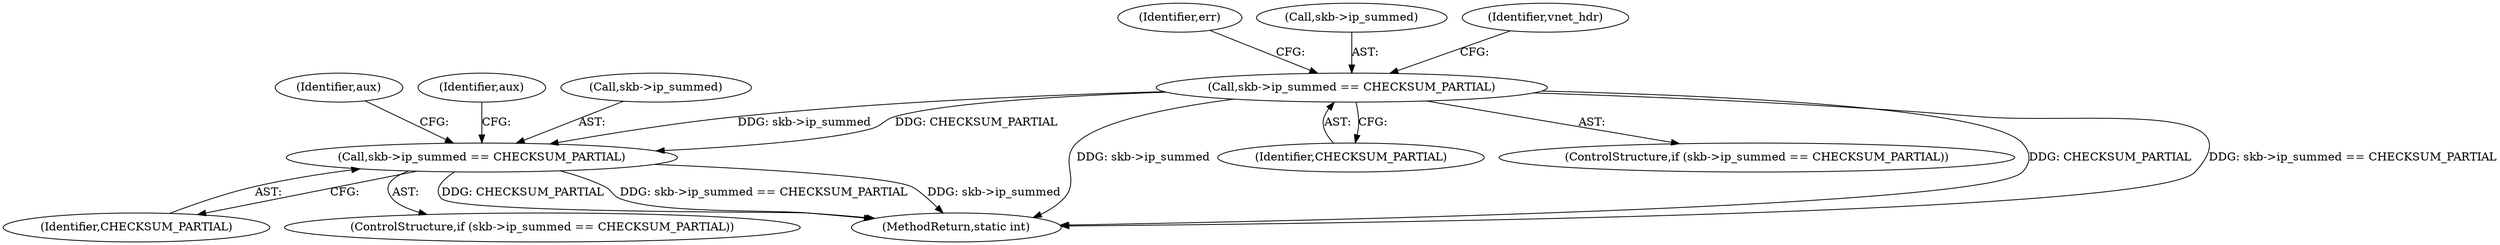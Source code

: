 digraph "0_linux_13fcb7bd322164c67926ffe272846d4860196dc6@pointer" {
"1000419" [label="(Call,skb->ip_summed == CHECKSUM_PARTIAL)"];
"1000294" [label="(Call,skb->ip_summed == CHECKSUM_PARTIAL)"];
"1000420" [label="(Call,skb->ip_summed)"];
"1000426" [label="(Identifier,aux)"];
"1000431" [label="(Identifier,aux)"];
"1000419" [label="(Call,skb->ip_summed == CHECKSUM_PARTIAL)"];
"1000319" [label="(Identifier,err)"];
"1000295" [label="(Call,skb->ip_summed)"];
"1000294" [label="(Call,skb->ip_summed == CHECKSUM_PARTIAL)"];
"1000509" [label="(MethodReturn,static int)"];
"1000298" [label="(Identifier,CHECKSUM_PARTIAL)"];
"1000302" [label="(Identifier,vnet_hdr)"];
"1000423" [label="(Identifier,CHECKSUM_PARTIAL)"];
"1000293" [label="(ControlStructure,if (skb->ip_summed == CHECKSUM_PARTIAL))"];
"1000418" [label="(ControlStructure,if (skb->ip_summed == CHECKSUM_PARTIAL))"];
"1000419" -> "1000418"  [label="AST: "];
"1000419" -> "1000423"  [label="CFG: "];
"1000420" -> "1000419"  [label="AST: "];
"1000423" -> "1000419"  [label="AST: "];
"1000426" -> "1000419"  [label="CFG: "];
"1000431" -> "1000419"  [label="CFG: "];
"1000419" -> "1000509"  [label="DDG: skb->ip_summed"];
"1000419" -> "1000509"  [label="DDG: CHECKSUM_PARTIAL"];
"1000419" -> "1000509"  [label="DDG: skb->ip_summed == CHECKSUM_PARTIAL"];
"1000294" -> "1000419"  [label="DDG: skb->ip_summed"];
"1000294" -> "1000419"  [label="DDG: CHECKSUM_PARTIAL"];
"1000294" -> "1000293"  [label="AST: "];
"1000294" -> "1000298"  [label="CFG: "];
"1000295" -> "1000294"  [label="AST: "];
"1000298" -> "1000294"  [label="AST: "];
"1000302" -> "1000294"  [label="CFG: "];
"1000319" -> "1000294"  [label="CFG: "];
"1000294" -> "1000509"  [label="DDG: CHECKSUM_PARTIAL"];
"1000294" -> "1000509"  [label="DDG: skb->ip_summed == CHECKSUM_PARTIAL"];
"1000294" -> "1000509"  [label="DDG: skb->ip_summed"];
}
